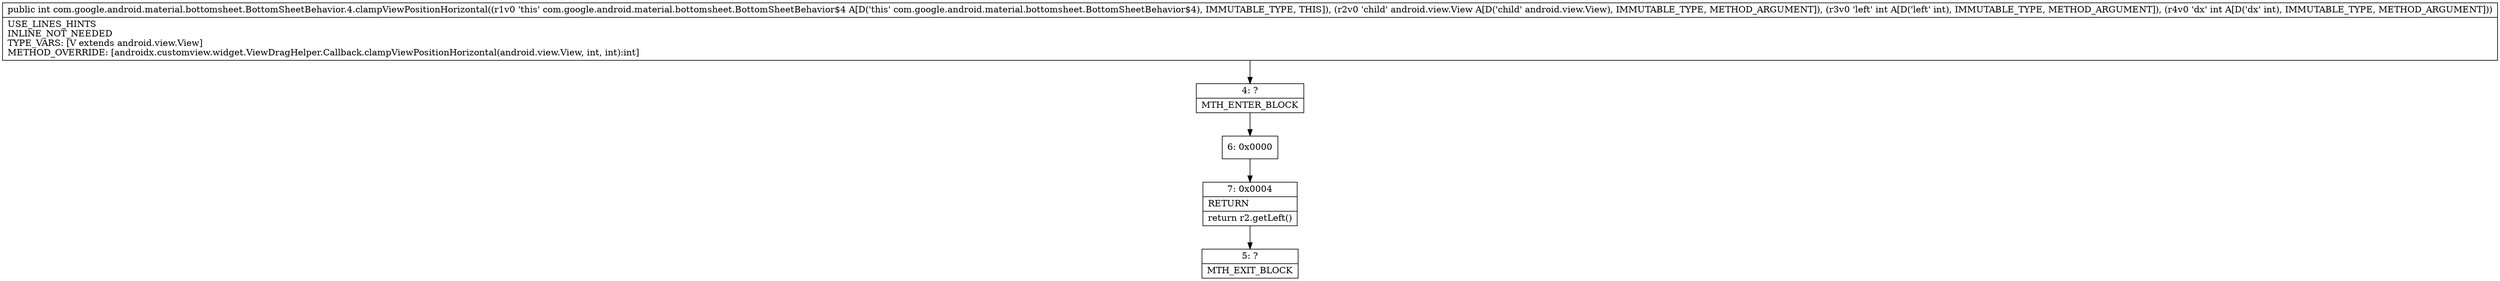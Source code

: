 digraph "CFG forcom.google.android.material.bottomsheet.BottomSheetBehavior.4.clampViewPositionHorizontal(Landroid\/view\/View;II)I" {
Node_4 [shape=record,label="{4\:\ ?|MTH_ENTER_BLOCK\l}"];
Node_6 [shape=record,label="{6\:\ 0x0000}"];
Node_7 [shape=record,label="{7\:\ 0x0004|RETURN\l|return r2.getLeft()\l}"];
Node_5 [shape=record,label="{5\:\ ?|MTH_EXIT_BLOCK\l}"];
MethodNode[shape=record,label="{public int com.google.android.material.bottomsheet.BottomSheetBehavior.4.clampViewPositionHorizontal((r1v0 'this' com.google.android.material.bottomsheet.BottomSheetBehavior$4 A[D('this' com.google.android.material.bottomsheet.BottomSheetBehavior$4), IMMUTABLE_TYPE, THIS]), (r2v0 'child' android.view.View A[D('child' android.view.View), IMMUTABLE_TYPE, METHOD_ARGUMENT]), (r3v0 'left' int A[D('left' int), IMMUTABLE_TYPE, METHOD_ARGUMENT]), (r4v0 'dx' int A[D('dx' int), IMMUTABLE_TYPE, METHOD_ARGUMENT]))  | USE_LINES_HINTS\lINLINE_NOT_NEEDED\lTYPE_VARS: [V extends android.view.View]\lMETHOD_OVERRIDE: [androidx.customview.widget.ViewDragHelper.Callback.clampViewPositionHorizontal(android.view.View, int, int):int]\l}"];
MethodNode -> Node_4;Node_4 -> Node_6;
Node_6 -> Node_7;
Node_7 -> Node_5;
}

